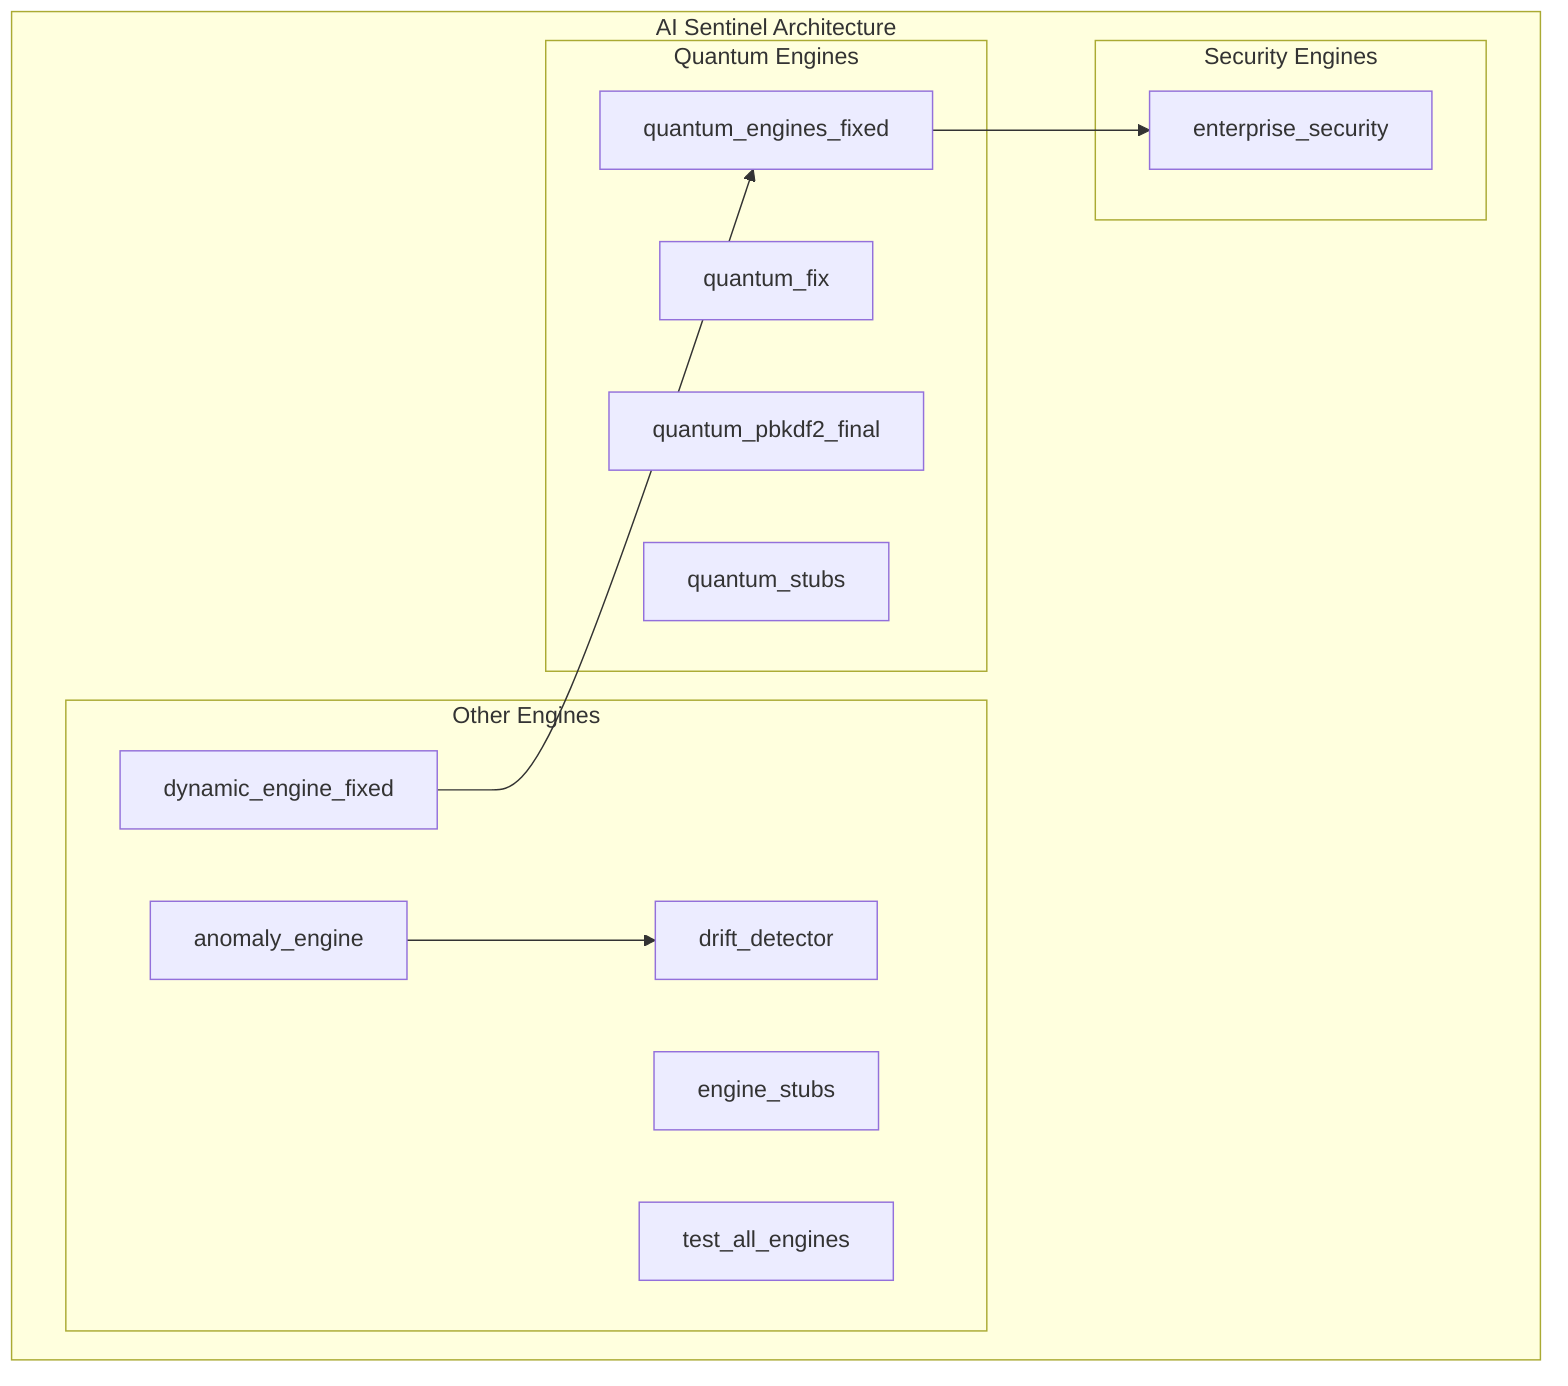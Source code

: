 graph TB
    classDef quantum fill:#e1f5fe
    classDef security fill:#fce4ec
    classDef ml fill:#e8f5e8
    classDef data fill:#fff3e0
    classDef other fill:#f3e5f5
    
    subgraph "AI Sentinel Architecture"

        subgraph "Other Engines"
            anomaly_engine[anomaly_engine]
            drift_detector[drift_detector]
            dynamic_engine_fixed[dynamic_engine_fixed]
            engine_stubs[engine_stubs]
            test_all_engines[test_all_engines]
        end

        subgraph "Security Engines"
            enterprise_security[enterprise_security]
        end

        subgraph "Quantum Engines"
            quantum_engines_fixed[quantum_engines_fixed]
            quantum_fix[quantum_fix]
            quantum_pbkdf2_final[quantum_pbkdf2_final]
            quantum_stubs[quantum_stubs]
        end
    
    end

    %% Connections
    quantum_engines_fixed --> enterprise_security
    anomaly_engine --> drift_detector
    dynamic_engine_fixed --> quantum_engines_fixed